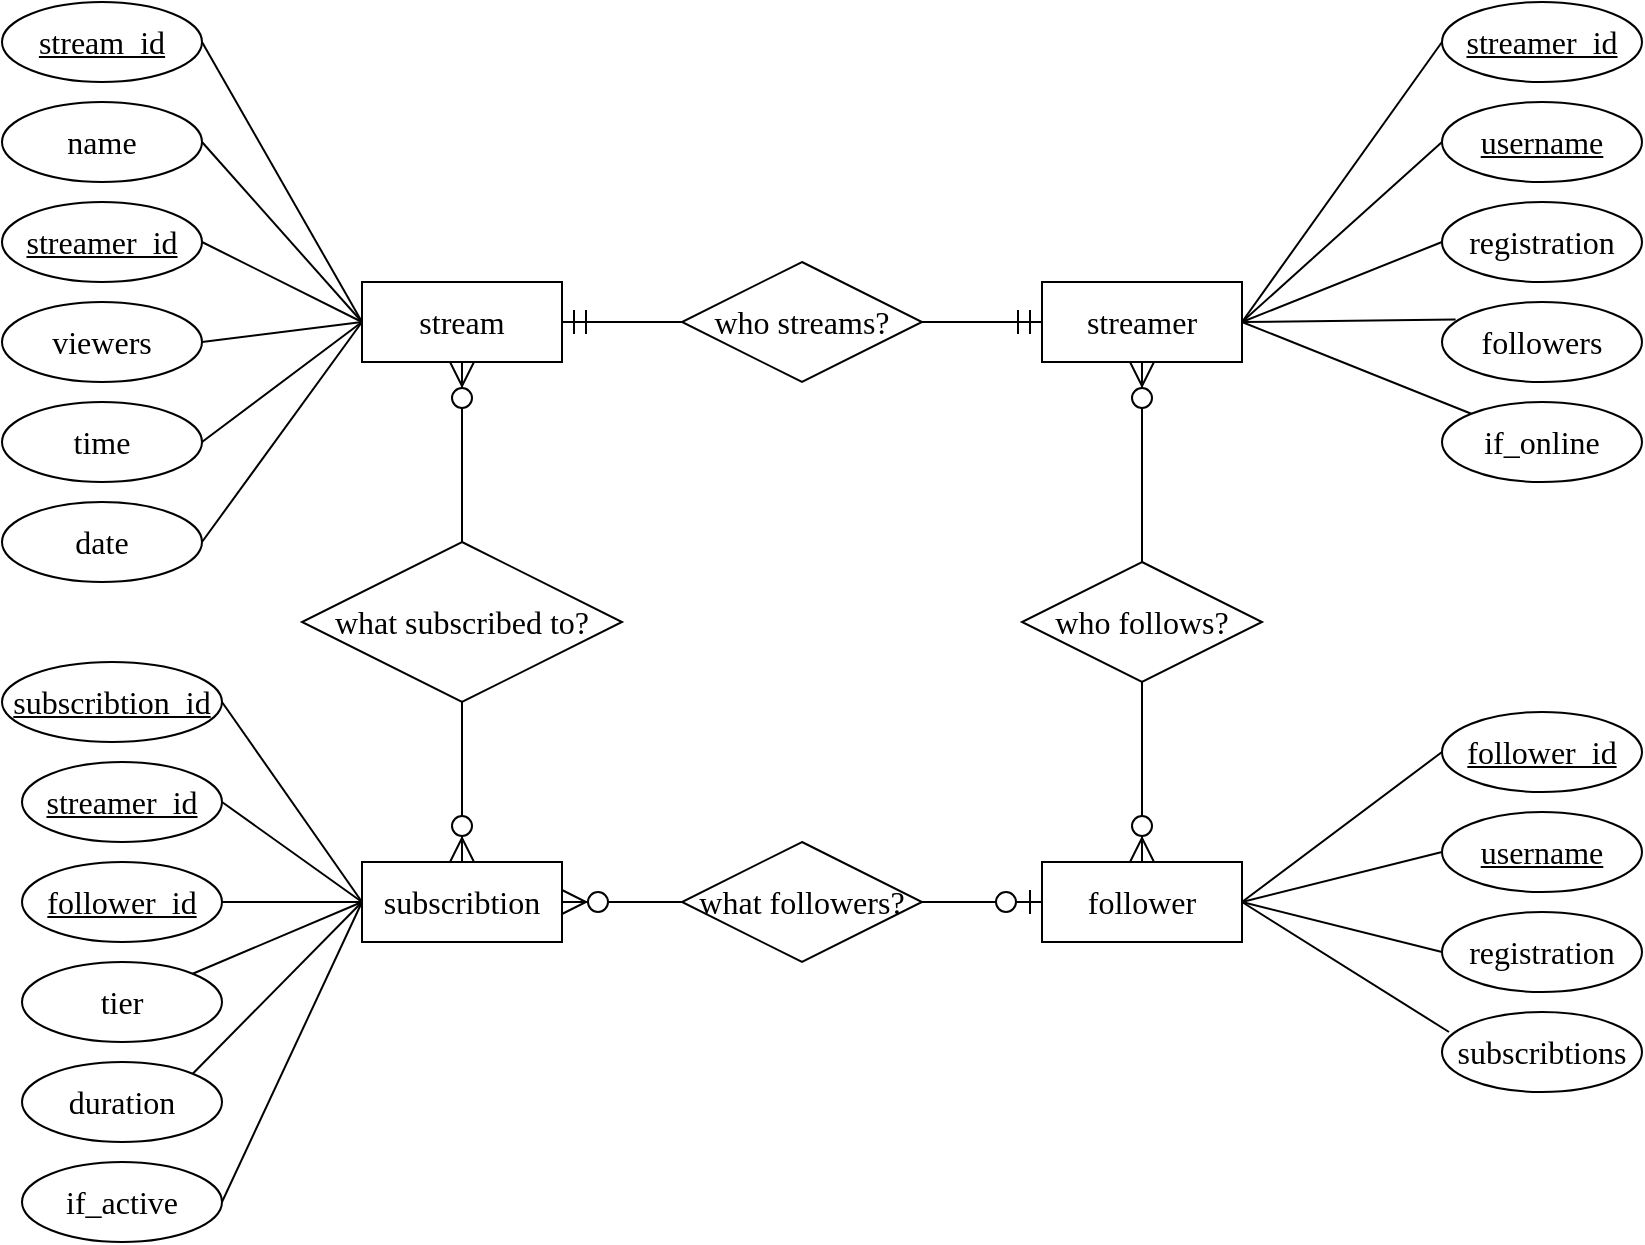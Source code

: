 <mxfile version="20.4.0" type="device"><diagram id="Pt6_5GZQ2nuK-pfj39If" name="Страница 1"><mxGraphModel dx="1043" dy="614" grid="1" gridSize="10" guides="1" tooltips="1" connect="1" arrows="1" fold="1" page="1" pageScale="1" pageWidth="1169" pageHeight="827" background="none" math="0" shadow="0"><root><mxCell id="0"/><mxCell id="1" parent="0"/><mxCell id="_CJGgJj8T17AL5LsNhGG-15" value="" style="endArrow=none;html=1;rounded=0;fontFamily=Times New Roman;fontSize=16;elbow=vertical;entryX=1;entryY=0.5;entryDx=0;entryDy=0;exitX=0;exitY=0.5;exitDx=0;exitDy=0;" parent="1" source="_CJGgJj8T17AL5LsNhGG-63" target="_CJGgJj8T17AL5LsNhGG-58" edge="1"><mxGeometry width="50" height="50" relative="1" as="geometry"><mxPoint x="570.0" y="10" as="sourcePoint"/><mxPoint x="670" y="110" as="targetPoint"/></mxGeometry></mxCell><mxCell id="_CJGgJj8T17AL5LsNhGG-16" value="" style="endArrow=none;html=1;rounded=0;fontFamily=Times New Roman;fontSize=16;elbow=vertical;entryX=1;entryY=0.5;entryDx=0;entryDy=0;exitX=0;exitY=0.5;exitDx=0;exitDy=0;" parent="1" source="_CJGgJj8T17AL5LsNhGG-64" target="_CJGgJj8T17AL5LsNhGG-58" edge="1"><mxGeometry width="50" height="50" relative="1" as="geometry"><mxPoint x="554.0" y="90" as="sourcePoint"/><mxPoint x="654" y="140" as="targetPoint"/></mxGeometry></mxCell><mxCell id="_CJGgJj8T17AL5LsNhGG-17" value="" style="endArrow=none;html=1;rounded=0;fontFamily=Times New Roman;fontSize=16;elbow=vertical;exitX=0;exitY=0.5;exitDx=0;exitDy=0;entryX=1;entryY=0.5;entryDx=0;entryDy=0;" parent="1" source="_CJGgJj8T17AL5LsNhGG-65" target="_CJGgJj8T17AL5LsNhGG-58" edge="1"><mxGeometry width="50" height="50" relative="1" as="geometry"><mxPoint x="280.0" y="60" as="sourcePoint"/><mxPoint x="620" y="170" as="targetPoint"/></mxGeometry></mxCell><mxCell id="_CJGgJj8T17AL5LsNhGG-19" value="" style="endArrow=none;html=1;rounded=0;fontFamily=Times New Roman;fontSize=16;elbow=vertical;exitX=0.068;exitY=0.218;exitDx=0;exitDy=0;entryX=1;entryY=0.5;entryDx=0;entryDy=0;exitPerimeter=0;" parent="1" source="_CJGgJj8T17AL5LsNhGG-66" target="_CJGgJj8T17AL5LsNhGG-58" edge="1"><mxGeometry width="50" height="50" relative="1" as="geometry"><mxPoint x="280.0" y="110" as="sourcePoint"/><mxPoint x="640" y="230" as="targetPoint"/></mxGeometry></mxCell><mxCell id="_CJGgJj8T17AL5LsNhGG-20" value="" style="endArrow=none;html=1;rounded=0;fontFamily=Times New Roman;fontSize=16;elbow=vertical;exitX=0;exitY=0;exitDx=0;exitDy=0;entryX=1;entryY=0.5;entryDx=0;entryDy=0;" parent="1" source="_CJGgJj8T17AL5LsNhGG-67" target="_CJGgJj8T17AL5LsNhGG-58" edge="1"><mxGeometry width="50" height="50" relative="1" as="geometry"><mxPoint x="280.0" y="160" as="sourcePoint"/><mxPoint x="590" y="240" as="targetPoint"/></mxGeometry></mxCell><mxCell id="_CJGgJj8T17AL5LsNhGG-27" value="" style="endArrow=none;html=1;rounded=0;fontFamily=Times New Roman;fontSize=16;elbow=vertical;entryX=1;entryY=0.5;entryDx=0;entryDy=0;exitX=0;exitY=0.5;exitDx=0;exitDy=0;" parent="1" source="_CJGgJj8T17AL5LsNhGG-59" target="_CJGgJj8T17AL5LsNhGG-68" edge="1"><mxGeometry width="50" height="50" relative="1" as="geometry"><mxPoint x="190" y="130" as="sourcePoint"/><mxPoint x="330.0" y="30" as="targetPoint"/></mxGeometry></mxCell><mxCell id="_CJGgJj8T17AL5LsNhGG-28" value="" style="endArrow=none;html=1;rounded=0;fontFamily=Times New Roman;fontSize=16;elbow=vertical;entryX=1;entryY=0.5;entryDx=0;entryDy=0;exitX=0;exitY=0.5;exitDx=0;exitDy=0;" parent="1" source="_CJGgJj8T17AL5LsNhGG-59" target="_CJGgJj8T17AL5LsNhGG-69" edge="1"><mxGeometry width="50" height="50" relative="1" as="geometry"><mxPoint x="190" y="130" as="sourcePoint"/><mxPoint x="330.0" y="80" as="targetPoint"/></mxGeometry></mxCell><mxCell id="_CJGgJj8T17AL5LsNhGG-29" value="" style="endArrow=none;html=1;rounded=0;fontFamily=Times New Roman;fontSize=16;elbow=vertical;entryX=1;entryY=0.5;entryDx=0;entryDy=0;exitX=0;exitY=0.5;exitDx=0;exitDy=0;" parent="1" source="_CJGgJj8T17AL5LsNhGG-59" target="_CJGgJj8T17AL5LsNhGG-86" edge="1"><mxGeometry width="50" height="50" relative="1" as="geometry"><mxPoint x="190" y="130" as="sourcePoint"/><mxPoint x="360.0" y="140" as="targetPoint"/></mxGeometry></mxCell><mxCell id="_CJGgJj8T17AL5LsNhGG-30" value="" style="endArrow=none;html=1;rounded=0;fontFamily=Times New Roman;fontSize=16;elbow=vertical;entryX=1;entryY=0.5;entryDx=0;entryDy=0;exitX=0;exitY=0.5;exitDx=0;exitDy=0;" parent="1" source="_CJGgJj8T17AL5LsNhGG-59" target="_CJGgJj8T17AL5LsNhGG-72" edge="1"><mxGeometry width="50" height="50" relative="1" as="geometry"><mxPoint x="190" y="130" as="sourcePoint"/><mxPoint x="330.0" y="180" as="targetPoint"/></mxGeometry></mxCell><mxCell id="_CJGgJj8T17AL5LsNhGG-31" value="" style="endArrow=none;html=1;rounded=0;fontFamily=Times New Roman;fontSize=16;elbow=vertical;entryX=1;entryY=0.5;entryDx=0;entryDy=0;exitX=0;exitY=0.5;exitDx=0;exitDy=0;" parent="1" source="_CJGgJj8T17AL5LsNhGG-59" target="_CJGgJj8T17AL5LsNhGG-71" edge="1"><mxGeometry width="50" height="50" relative="1" as="geometry"><mxPoint x="190" y="130" as="sourcePoint"/><mxPoint x="330.0" y="230" as="targetPoint"/></mxGeometry></mxCell><mxCell id="_CJGgJj8T17AL5LsNhGG-32" value="" style="endArrow=none;html=1;rounded=0;fontFamily=Times New Roman;fontSize=16;elbow=vertical;entryX=1;entryY=0.5;entryDx=0;entryDy=0;exitX=0;exitY=0.5;exitDx=0;exitDy=0;" parent="1" source="_CJGgJj8T17AL5LsNhGG-59" target="_CJGgJj8T17AL5LsNhGG-73" edge="1"><mxGeometry width="50" height="50" relative="1" as="geometry"><mxPoint x="190" y="130" as="sourcePoint"/><mxPoint x="330" y="275" as="targetPoint"/></mxGeometry></mxCell><mxCell id="_CJGgJj8T17AL5LsNhGG-38" value="" style="endArrow=none;html=1;rounded=0;fontFamily=Times New Roman;fontSize=16;elbow=vertical;exitX=1;exitY=0.5;exitDx=0;exitDy=0;entryX=0;entryY=0.5;entryDx=0;entryDy=0;" parent="1" source="_CJGgJj8T17AL5LsNhGG-61" target="_CJGgJj8T17AL5LsNhGG-82" edge="1"><mxGeometry width="50" height="50" relative="1" as="geometry"><mxPoint x="816" y="700.0" as="sourcePoint"/><mxPoint x="680" y="590" as="targetPoint"/></mxGeometry></mxCell><mxCell id="_CJGgJj8T17AL5LsNhGG-40" value="" style="endArrow=none;html=1;rounded=0;fontFamily=Times New Roman;fontSize=16;elbow=vertical;entryX=0;entryY=0.5;entryDx=0;entryDy=0;exitX=1;exitY=0.5;exitDx=0;exitDy=0;" parent="1" source="_CJGgJj8T17AL5LsNhGG-61" target="_CJGgJj8T17AL5LsNhGG-83" edge="1"><mxGeometry width="50" height="50" relative="1" as="geometry"><mxPoint x="816" y="700.0" as="sourcePoint"/><mxPoint x="920.0" y="670" as="targetPoint"/></mxGeometry></mxCell><mxCell id="_CJGgJj8T17AL5LsNhGG-41" value="" style="endArrow=none;html=1;rounded=0;fontFamily=Times New Roman;fontSize=16;elbow=vertical;exitX=0;exitY=0.5;exitDx=0;exitDy=0;entryX=1;entryY=0.5;entryDx=0;entryDy=0;" parent="1" source="_CJGgJj8T17AL5LsNhGG-85" target="_CJGgJj8T17AL5LsNhGG-61" edge="1"><mxGeometry width="50" height="50" relative="1" as="geometry"><mxPoint x="816" y="700.0" as="sourcePoint"/><mxPoint x="1010" y="740" as="targetPoint"/></mxGeometry></mxCell><mxCell id="_CJGgJj8T17AL5LsNhGG-42" value="" style="endArrow=none;html=1;rounded=0;fontFamily=Times New Roman;fontSize=16;elbow=vertical;entryX=0.035;entryY=0.25;entryDx=0;entryDy=0;exitX=1;exitY=0.5;exitDx=0;exitDy=0;entryPerimeter=0;" parent="1" source="_CJGgJj8T17AL5LsNhGG-61" target="_CJGgJj8T17AL5LsNhGG-84" edge="1"><mxGeometry width="50" height="50" relative="1" as="geometry"><mxPoint x="650" y="760.0" as="sourcePoint"/><mxPoint x="754.0" y="830" as="targetPoint"/></mxGeometry></mxCell><mxCell id="_CJGgJj8T17AL5LsNhGG-52" value="" style="endArrow=none;html=1;rounded=0;fontFamily=Times New Roman;fontSize=16;elbow=vertical;entryX=1;entryY=0.5;entryDx=0;entryDy=0;exitX=0;exitY=0.5;exitDx=0;exitDy=0;" parent="1" source="_CJGgJj8T17AL5LsNhGG-60" target="_CJGgJj8T17AL5LsNhGG-74" edge="1"><mxGeometry width="50" height="50" relative="1" as="geometry"><mxPoint x="220" y="510.0" as="sourcePoint"/><mxPoint x="110.0" y="380" as="targetPoint"/></mxGeometry></mxCell><mxCell id="_CJGgJj8T17AL5LsNhGG-53" value="" style="endArrow=none;html=1;rounded=0;fontFamily=Times New Roman;fontSize=16;elbow=vertical;exitX=0;exitY=0.5;exitDx=0;exitDy=0;entryX=1;entryY=0.5;entryDx=0;entryDy=0;" parent="1" source="_CJGgJj8T17AL5LsNhGG-60" target="_CJGgJj8T17AL5LsNhGG-76" edge="1"><mxGeometry width="50" height="50" relative="1" as="geometry"><mxPoint x="220" y="510.0" as="sourcePoint"/><mxPoint x="110.0" y="430" as="targetPoint"/></mxGeometry></mxCell><mxCell id="_CJGgJj8T17AL5LsNhGG-54" value="" style="endArrow=none;html=1;rounded=0;fontFamily=Times New Roman;fontSize=16;elbow=vertical;exitX=0;exitY=0.5;exitDx=0;exitDy=0;entryX=1;entryY=0.5;entryDx=0;entryDy=0;" parent="1" source="_CJGgJj8T17AL5LsNhGG-60" target="_CJGgJj8T17AL5LsNhGG-77" edge="1"><mxGeometry width="50" height="50" relative="1" as="geometry"><mxPoint x="220" y="510.0" as="sourcePoint"/><mxPoint x="100" y="490" as="targetPoint"/></mxGeometry></mxCell><mxCell id="_CJGgJj8T17AL5LsNhGG-55" value="" style="endArrow=none;html=1;rounded=0;fontFamily=Times New Roman;fontSize=16;elbow=vertical;exitX=0;exitY=0.5;exitDx=0;exitDy=0;entryX=1;entryY=0;entryDx=0;entryDy=0;" parent="1" source="_CJGgJj8T17AL5LsNhGG-60" target="_CJGgJj8T17AL5LsNhGG-78" edge="1"><mxGeometry width="50" height="50" relative="1" as="geometry"><mxPoint x="220" y="510.0" as="sourcePoint"/><mxPoint x="110.0" y="530" as="targetPoint"/></mxGeometry></mxCell><mxCell id="_CJGgJj8T17AL5LsNhGG-56" value="" style="endArrow=none;html=1;rounded=0;fontFamily=Times New Roman;fontSize=16;elbow=vertical;entryX=1;entryY=0;entryDx=0;entryDy=0;exitX=0;exitY=0.5;exitDx=0;exitDy=0;" parent="1" target="_CJGgJj8T17AL5LsNhGG-80" edge="1" source="_CJGgJj8T17AL5LsNhGG-60"><mxGeometry width="50" height="50" relative="1" as="geometry"><mxPoint x="190" y="520" as="sourcePoint"/><mxPoint x="110.0" y="580" as="targetPoint"/></mxGeometry></mxCell><mxCell id="_CJGgJj8T17AL5LsNhGG-57" value="" style="endArrow=none;html=1;rounded=0;fontFamily=Times New Roman;fontSize=16;elbow=vertical;exitX=0;exitY=0.5;exitDx=0;exitDy=0;entryX=1;entryY=0.5;entryDx=0;entryDy=0;" parent="1" source="_CJGgJj8T17AL5LsNhGG-60" target="_CJGgJj8T17AL5LsNhGG-81" edge="1"><mxGeometry width="50" height="50" relative="1" as="geometry"><mxPoint x="220" y="510.0" as="sourcePoint"/><mxPoint x="110.0" y="630" as="targetPoint"/></mxGeometry></mxCell><mxCell id="_CJGgJj8T17AL5LsNhGG-58" value="streamer" style="whiteSpace=wrap;html=1;align=center;fontFamily=Times New Roman;fontSize=16;fillColor=default;" parent="1" vertex="1"><mxGeometry x="530" y="150" width="100" height="40" as="geometry"/></mxCell><mxCell id="_CJGgJj8T17AL5LsNhGG-59" value="stream" style="whiteSpace=wrap;html=1;align=center;fontFamily=Times New Roman;fontSize=16;fillColor=default;" parent="1" vertex="1"><mxGeometry x="190" y="150" width="100" height="40" as="geometry"/></mxCell><mxCell id="_CJGgJj8T17AL5LsNhGG-60" value="subscribtion" style="whiteSpace=wrap;html=1;align=center;fontFamily=Times New Roman;fontSize=16;fillColor=default;" parent="1" vertex="1"><mxGeometry x="190" y="440" width="100" height="40" as="geometry"/></mxCell><mxCell id="_CJGgJj8T17AL5LsNhGG-61" value="&lt;span style=&quot;font-size: 16px;&quot;&gt;follower&lt;/span&gt;" style="whiteSpace=wrap;html=1;align=center;fontFamily=Times New Roman;fontSize=16;fillColor=default;" parent="1" vertex="1"><mxGeometry x="530" y="440" width="100" height="40" as="geometry"/></mxCell><mxCell id="_CJGgJj8T17AL5LsNhGG-63" value="streamer_id" style="ellipse;whiteSpace=wrap;html=1;align=center;fontStyle=4;fontFamily=Times New Roman;fontSize=16;fillColor=default;" parent="1" vertex="1"><mxGeometry x="730" y="10" width="100" height="40" as="geometry"/></mxCell><mxCell id="_CJGgJj8T17AL5LsNhGG-64" value="username" style="ellipse;whiteSpace=wrap;html=1;align=center;fontStyle=4;fontFamily=Times New Roman;fontSize=16;fillColor=default;" parent="1" vertex="1"><mxGeometry x="730" y="60" width="100" height="40" as="geometry"/></mxCell><mxCell id="_CJGgJj8T17AL5LsNhGG-65" value="registration" style="ellipse;whiteSpace=wrap;html=1;align=center;fontFamily=Times New Roman;fontSize=16;fillColor=default;" parent="1" vertex="1"><mxGeometry x="730" y="110" width="100" height="40" as="geometry"/></mxCell><mxCell id="_CJGgJj8T17AL5LsNhGG-66" value="followers" style="ellipse;whiteSpace=wrap;html=1;align=center;fontFamily=Times New Roman;fontSize=16;fillColor=default;" parent="1" vertex="1"><mxGeometry x="730" y="160" width="100" height="40" as="geometry"/></mxCell><mxCell id="_CJGgJj8T17AL5LsNhGG-67" value="if_online" style="ellipse;whiteSpace=wrap;html=1;align=center;fontFamily=Times New Roman;fontSize=16;fillColor=default;" parent="1" vertex="1"><mxGeometry x="730" y="210" width="100" height="40" as="geometry"/></mxCell><mxCell id="_CJGgJj8T17AL5LsNhGG-68" value="stream_id" style="ellipse;whiteSpace=wrap;html=1;align=center;fontStyle=4;fontFamily=Times New Roman;fontSize=16;fillColor=default;" parent="1" vertex="1"><mxGeometry x="10" y="10" width="100" height="40" as="geometry"/></mxCell><mxCell id="_CJGgJj8T17AL5LsNhGG-69" value="name" style="ellipse;whiteSpace=wrap;html=1;align=center;fontFamily=Times New Roman;fontSize=16;fillColor=default;" parent="1" vertex="1"><mxGeometry x="10" y="60" width="100" height="40" as="geometry"/></mxCell><mxCell id="_CJGgJj8T17AL5LsNhGG-71" value="time" style="ellipse;whiteSpace=wrap;html=1;align=center;fontFamily=Times New Roman;fontSize=16;fillColor=default;" parent="1" vertex="1"><mxGeometry x="10" y="210" width="100" height="40" as="geometry"/></mxCell><mxCell id="_CJGgJj8T17AL5LsNhGG-72" value="viewers" style="ellipse;whiteSpace=wrap;html=1;align=center;fontFamily=Times New Roman;fontSize=16;fillColor=default;" parent="1" vertex="1"><mxGeometry x="10" y="160" width="100" height="40" as="geometry"/></mxCell><mxCell id="_CJGgJj8T17AL5LsNhGG-73" value="date" style="ellipse;whiteSpace=wrap;html=1;align=center;fontFamily=Times New Roman;fontSize=16;fillColor=default;" parent="1" vertex="1"><mxGeometry x="10" y="260" width="100" height="40" as="geometry"/></mxCell><mxCell id="_CJGgJj8T17AL5LsNhGG-74" value="subscribtion_id" style="ellipse;whiteSpace=wrap;html=1;align=center;fontStyle=4;fontFamily=Times New Roman;fontSize=16;fillColor=default;" parent="1" vertex="1"><mxGeometry x="10" y="340" width="110" height="40" as="geometry"/></mxCell><mxCell id="_CJGgJj8T17AL5LsNhGG-76" value="streamer_id" style="ellipse;whiteSpace=wrap;html=1;align=center;fontStyle=4;fontFamily=Times New Roman;fontSize=16;fillColor=default;" parent="1" vertex="1"><mxGeometry x="20" y="390" width="100" height="40" as="geometry"/></mxCell><mxCell id="_CJGgJj8T17AL5LsNhGG-77" value="follower_id" style="ellipse;whiteSpace=wrap;html=1;align=center;fontStyle=4;fontFamily=Times New Roman;fontSize=16;fillColor=default;" parent="1" vertex="1"><mxGeometry x="20" y="440" width="100" height="40" as="geometry"/></mxCell><mxCell id="_CJGgJj8T17AL5LsNhGG-78" value="tier" style="ellipse;whiteSpace=wrap;html=1;align=center;fontFamily=Times New Roman;fontSize=16;fillColor=default;" parent="1" vertex="1"><mxGeometry x="20" y="490" width="100" height="40" as="geometry"/></mxCell><mxCell id="_CJGgJj8T17AL5LsNhGG-80" value="duration" style="ellipse;whiteSpace=wrap;html=1;align=center;fontFamily=Times New Roman;fontSize=16;fillColor=default;" parent="1" vertex="1"><mxGeometry x="20" y="540" width="100" height="40" as="geometry"/></mxCell><mxCell id="_CJGgJj8T17AL5LsNhGG-81" value="if_active" style="ellipse;whiteSpace=wrap;html=1;align=center;fontFamily=Times New Roman;fontSize=16;fillColor=default;" parent="1" vertex="1"><mxGeometry x="20" y="590" width="100" height="40" as="geometry"/></mxCell><mxCell id="_CJGgJj8T17AL5LsNhGG-82" value="follower_id" style="ellipse;whiteSpace=wrap;html=1;align=center;fontStyle=4;fontFamily=Times New Roman;fontSize=16;fillColor=default;" parent="1" vertex="1"><mxGeometry x="730" y="365" width="100" height="40" as="geometry"/></mxCell><mxCell id="_CJGgJj8T17AL5LsNhGG-83" value="username" style="ellipse;whiteSpace=wrap;html=1;align=center;fontStyle=4;fontFamily=Times New Roman;fontSize=16;fillColor=default;" parent="1" vertex="1"><mxGeometry x="730" y="415" width="100" height="40" as="geometry"/></mxCell><mxCell id="_CJGgJj8T17AL5LsNhGG-84" value="subscribtions" style="ellipse;whiteSpace=wrap;html=1;align=center;fontFamily=Times New Roman;fontSize=16;fillColor=default;" parent="1" vertex="1"><mxGeometry x="730" y="515" width="100" height="40" as="geometry"/></mxCell><mxCell id="_CJGgJj8T17AL5LsNhGG-85" value="registration" style="ellipse;whiteSpace=wrap;html=1;align=center;fontFamily=Times New Roman;fontSize=16;fillColor=default;" parent="1" vertex="1"><mxGeometry x="730" y="465" width="100" height="40" as="geometry"/></mxCell><mxCell id="_CJGgJj8T17AL5LsNhGG-86" value="streamer_id" style="ellipse;whiteSpace=wrap;html=1;align=center;fontStyle=4;fontFamily=Times New Roman;fontSize=16;fillColor=default;" parent="1" vertex="1"><mxGeometry x="10" y="110" width="100" height="40" as="geometry"/></mxCell><mxCell id="_CJGgJj8T17AL5LsNhGG-88" value="who streams?" style="shape=rhombus;perimeter=rhombusPerimeter;whiteSpace=wrap;html=1;align=center;fontFamily=Times New Roman;fontSize=16;fillColor=default;" parent="1" vertex="1"><mxGeometry x="350" y="140" width="120" height="60" as="geometry"/></mxCell><mxCell id="_CJGgJj8T17AL5LsNhGG-89" value="who follows?" style="shape=rhombus;perimeter=rhombusPerimeter;whiteSpace=wrap;html=1;align=center;fontFamily=Times New Roman;fontSize=16;fillColor=default;" parent="1" vertex="1"><mxGeometry x="520" y="290" width="120" height="60" as="geometry"/></mxCell><mxCell id="_CJGgJj8T17AL5LsNhGG-90" value="what subscribed to?" style="shape=rhombus;perimeter=rhombusPerimeter;whiteSpace=wrap;html=1;align=center;fontFamily=Times New Roman;fontSize=16;fillColor=default;" parent="1" vertex="1"><mxGeometry x="160" y="280" width="160" height="80" as="geometry"/></mxCell><mxCell id="_CJGgJj8T17AL5LsNhGG-91" value="what followers?" style="shape=rhombus;perimeter=rhombusPerimeter;whiteSpace=wrap;html=1;align=center;fontFamily=Times New Roman;fontSize=16;fillColor=default;" parent="1" vertex="1"><mxGeometry x="350" y="430" width="120" height="60" as="geometry"/></mxCell><mxCell id="YLVkYiZ7L7eh6CUHWmmn-2" value="" style="edgeStyle=entityRelationEdgeStyle;fontSize=16;html=1;endArrow=ERzeroToMany;endFill=1;rounded=0;exitX=0;exitY=0.5;exitDx=0;exitDy=0;entryX=1;entryY=0.5;entryDx=0;entryDy=0;endSize=10;fontFamily=Times New Roman;" edge="1" parent="1" source="_CJGgJj8T17AL5LsNhGG-91" target="_CJGgJj8T17AL5LsNhGG-60"><mxGeometry width="100" height="100" relative="1" as="geometry"><mxPoint x="430" y="390" as="sourcePoint"/><mxPoint x="570" y="430" as="targetPoint"/></mxGeometry></mxCell><mxCell id="YLVkYiZ7L7eh6CUHWmmn-4" value="" style="edgeStyle=entityRelationEdgeStyle;fontSize=16;html=1;endArrow=ERzeroToOne;endFill=1;rounded=0;exitX=1;exitY=0.5;exitDx=0;exitDy=0;entryX=0;entryY=0.5;entryDx=0;entryDy=0;strokeWidth=1;endSize=10;fontFamily=Times New Roman;" edge="1" parent="1" source="_CJGgJj8T17AL5LsNhGG-91" target="_CJGgJj8T17AL5LsNhGG-61"><mxGeometry width="100" height="100" relative="1" as="geometry"><mxPoint x="550" y="540" as="sourcePoint"/><mxPoint x="650" y="440" as="targetPoint"/></mxGeometry></mxCell><mxCell id="YLVkYiZ7L7eh6CUHWmmn-11" value="" style="fontSize=16;html=1;endArrow=ERzeroToMany;endFill=1;rounded=0;strokeWidth=1;endSize=10;entryX=0.5;entryY=0;entryDx=0;entryDy=0;exitX=0.5;exitY=1;exitDx=0;exitDy=0;fontFamily=Times New Roman;" edge="1" parent="1" source="_CJGgJj8T17AL5LsNhGG-89" target="_CJGgJj8T17AL5LsNhGG-61"><mxGeometry width="100" height="100" relative="1" as="geometry"><mxPoint x="580" y="340" as="sourcePoint"/><mxPoint x="373.5" y="270" as="targetPoint"/></mxGeometry></mxCell><mxCell id="YLVkYiZ7L7eh6CUHWmmn-12" value="" style="fontSize=16;html=1;endArrow=ERzeroToMany;endFill=1;rounded=0;strokeWidth=1;endSize=10;entryX=0.5;entryY=1;entryDx=0;entryDy=0;exitX=0.5;exitY=0;exitDx=0;exitDy=0;fontFamily=Times New Roman;" edge="1" parent="1" source="_CJGgJj8T17AL5LsNhGG-89" target="_CJGgJj8T17AL5LsNhGG-58"><mxGeometry width="100" height="100" relative="1" as="geometry"><mxPoint x="693.5" y="314" as="sourcePoint"/><mxPoint x="693.5" y="414" as="targetPoint"/></mxGeometry></mxCell><mxCell id="YLVkYiZ7L7eh6CUHWmmn-13" value="" style="fontSize=16;html=1;endArrow=ERzeroToMany;endFill=1;rounded=0;strokeWidth=1;endSize=10;entryX=0.5;entryY=0;entryDx=0;entryDy=0;exitX=0.5;exitY=1;exitDx=0;exitDy=0;fontFamily=Times New Roman;" edge="1" parent="1" source="_CJGgJj8T17AL5LsNhGG-90" target="_CJGgJj8T17AL5LsNhGG-60"><mxGeometry width="100" height="100" relative="1" as="geometry"><mxPoint x="240" y="350" as="sourcePoint"/><mxPoint x="726.5" y="490" as="targetPoint"/></mxGeometry></mxCell><mxCell id="YLVkYiZ7L7eh6CUHWmmn-14" value="" style="fontSize=16;html=1;endArrow=ERzeroToMany;endFill=1;rounded=0;strokeWidth=1;endSize=10;entryX=0.5;entryY=1;entryDx=0;entryDy=0;exitX=0.5;exitY=0;exitDx=0;exitDy=0;fontFamily=Times New Roman;" edge="1" parent="1" source="_CJGgJj8T17AL5LsNhGG-90" target="_CJGgJj8T17AL5LsNhGG-59"><mxGeometry width="100" height="100" relative="1" as="geometry"><mxPoint x="350" y="290" as="sourcePoint"/><mxPoint x="350" y="390" as="targetPoint"/></mxGeometry></mxCell><mxCell id="YLVkYiZ7L7eh6CUHWmmn-16" value="" style="edgeStyle=entityRelationEdgeStyle;fontSize=16;html=1;endArrow=ERmandOne;rounded=0;strokeWidth=1;endSize=10;entryX=0;entryY=0.5;entryDx=0;entryDy=0;exitX=1;exitY=0.5;exitDx=0;exitDy=0;fontFamily=Times New Roman;" edge="1" parent="1" source="_CJGgJj8T17AL5LsNhGG-88" target="_CJGgJj8T17AL5LsNhGG-58"><mxGeometry width="100" height="100" relative="1" as="geometry"><mxPoint x="370" y="370" as="sourcePoint"/><mxPoint x="470" y="270" as="targetPoint"/></mxGeometry></mxCell><mxCell id="YLVkYiZ7L7eh6CUHWmmn-17" value="" style="edgeStyle=entityRelationEdgeStyle;fontSize=16;html=1;endArrow=ERmandOne;rounded=0;strokeWidth=1;endSize=10;entryX=1;entryY=0.5;entryDx=0;entryDy=0;exitX=0;exitY=0.5;exitDx=0;exitDy=0;fontFamily=Times New Roman;" edge="1" parent="1" source="_CJGgJj8T17AL5LsNhGG-88" target="_CJGgJj8T17AL5LsNhGG-59"><mxGeometry width="100" height="100" relative="1" as="geometry"><mxPoint x="340" y="250" as="sourcePoint"/><mxPoint x="360" y="270" as="targetPoint"/></mxGeometry></mxCell></root></mxGraphModel></diagram></mxfile>